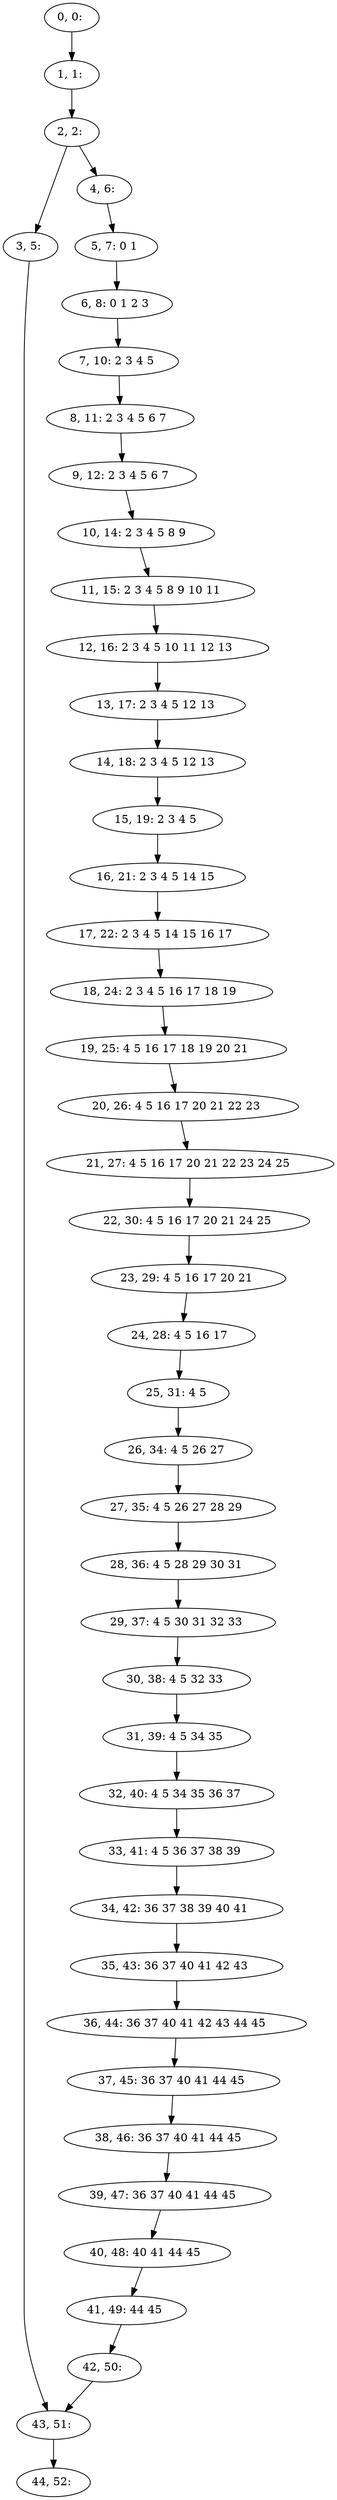 digraph G {
0[label="0, 0: "];
1[label="1, 1: "];
2[label="2, 2: "];
3[label="3, 5: "];
4[label="4, 6: "];
5[label="5, 7: 0 1 "];
6[label="6, 8: 0 1 2 3 "];
7[label="7, 10: 2 3 4 5 "];
8[label="8, 11: 2 3 4 5 6 7 "];
9[label="9, 12: 2 3 4 5 6 7 "];
10[label="10, 14: 2 3 4 5 8 9 "];
11[label="11, 15: 2 3 4 5 8 9 10 11 "];
12[label="12, 16: 2 3 4 5 10 11 12 13 "];
13[label="13, 17: 2 3 4 5 12 13 "];
14[label="14, 18: 2 3 4 5 12 13 "];
15[label="15, 19: 2 3 4 5 "];
16[label="16, 21: 2 3 4 5 14 15 "];
17[label="17, 22: 2 3 4 5 14 15 16 17 "];
18[label="18, 24: 2 3 4 5 16 17 18 19 "];
19[label="19, 25: 4 5 16 17 18 19 20 21 "];
20[label="20, 26: 4 5 16 17 20 21 22 23 "];
21[label="21, 27: 4 5 16 17 20 21 22 23 24 25 "];
22[label="22, 30: 4 5 16 17 20 21 24 25 "];
23[label="23, 29: 4 5 16 17 20 21 "];
24[label="24, 28: 4 5 16 17 "];
25[label="25, 31: 4 5 "];
26[label="26, 34: 4 5 26 27 "];
27[label="27, 35: 4 5 26 27 28 29 "];
28[label="28, 36: 4 5 28 29 30 31 "];
29[label="29, 37: 4 5 30 31 32 33 "];
30[label="30, 38: 4 5 32 33 "];
31[label="31, 39: 4 5 34 35 "];
32[label="32, 40: 4 5 34 35 36 37 "];
33[label="33, 41: 4 5 36 37 38 39 "];
34[label="34, 42: 36 37 38 39 40 41 "];
35[label="35, 43: 36 37 40 41 42 43 "];
36[label="36, 44: 36 37 40 41 42 43 44 45 "];
37[label="37, 45: 36 37 40 41 44 45 "];
38[label="38, 46: 36 37 40 41 44 45 "];
39[label="39, 47: 36 37 40 41 44 45 "];
40[label="40, 48: 40 41 44 45 "];
41[label="41, 49: 44 45 "];
42[label="42, 50: "];
43[label="43, 51: "];
44[label="44, 52: "];
0->1 ;
1->2 ;
2->3 ;
2->4 ;
3->43 ;
4->5 ;
5->6 ;
6->7 ;
7->8 ;
8->9 ;
9->10 ;
10->11 ;
11->12 ;
12->13 ;
13->14 ;
14->15 ;
15->16 ;
16->17 ;
17->18 ;
18->19 ;
19->20 ;
20->21 ;
21->22 ;
22->23 ;
23->24 ;
24->25 ;
25->26 ;
26->27 ;
27->28 ;
28->29 ;
29->30 ;
30->31 ;
31->32 ;
32->33 ;
33->34 ;
34->35 ;
35->36 ;
36->37 ;
37->38 ;
38->39 ;
39->40 ;
40->41 ;
41->42 ;
42->43 ;
43->44 ;
}
